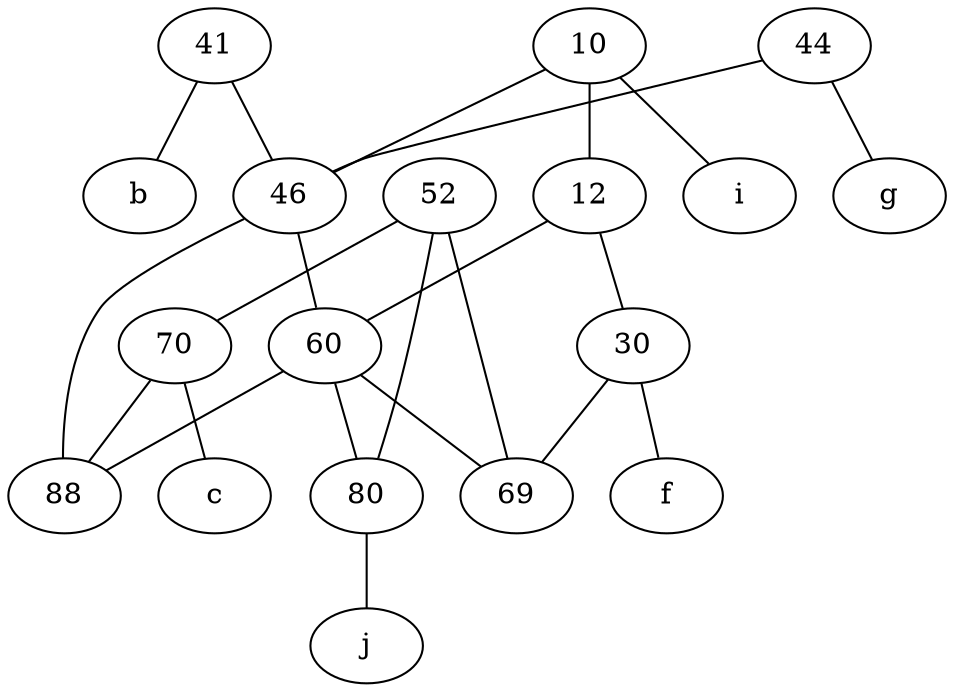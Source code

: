 graph {
	node [labelfontsize=50]
	b [pos="28.46667,77.03333!"]
	69 [pos="20.66667,85.6!"]
	70 [pos="30.32667,76.40028!"]
	g [pos="28.58,77.33!"]
	41 [pos="28.46667,77.03333!"]
	10 [pos="25.6,85.11667!"]
	c [pos="30.32667,76.40028!"]
	12 [pos="23.98333,85.35!"]
	44 [pos="28.58,77.33!"]
	46 [pos="28.63576,77.22445!"]
	f [pos="23.35,85.33333!"]
	80 [pos="19.95,79.3!"]
	52 [pos="12.97623,77.60329!"]
	j [pos="19.95,79.3!"]
	88 [pos="23.18333,75.76667!"]
	60 [pos="21.23333,81.63333!"]
	i [pos="25.6,85.11667!"]
	30 [pos="23.35,85.33333!"]
	60 -- 88
	10 -- 12
	52 -- 69
	41 -- b
	44 -- 46
	30 -- f
	60 -- 80
	41 -- 46
	52 -- 80
	70 -- c
	10 -- 46
	10 -- i
	46 -- 60
	80 -- j
	70 -- 88
	12 -- 30
	52 -- 70
	60 -- 69
	30 -- 69
	44 -- g
	12 -- 60
	46 -- 88
}
